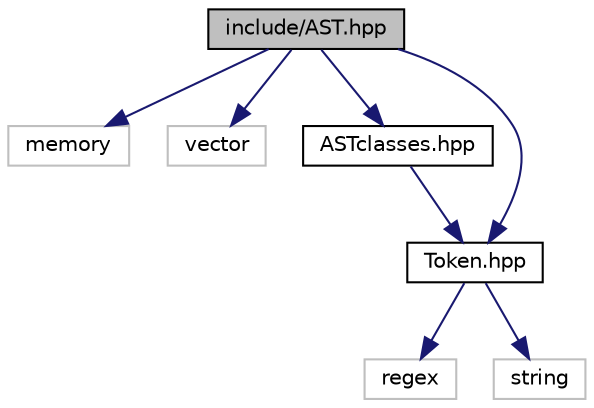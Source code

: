 digraph "include/AST.hpp"
{
 // LATEX_PDF_SIZE
  bgcolor="transparent";
  edge [fontname="Helvetica",fontsize="10",labelfontname="Helvetica",labelfontsize="10"];
  node [fontname="Helvetica",fontsize="10",shape=record];
  Node1 [label="include/AST.hpp",height=0.2,width=0.4,color="black", fillcolor="grey75", style="filled", fontcolor="black",tooltip="Узлы ДАС"];
  Node1 -> Node2 [color="midnightblue",fontsize="10",style="solid",fontname="Helvetica"];
  Node2 [label="memory",height=0.2,width=0.4,color="grey75",tooltip=" "];
  Node1 -> Node3 [color="midnightblue",fontsize="10",style="solid",fontname="Helvetica"];
  Node3 [label="vector",height=0.2,width=0.4,color="grey75",tooltip=" "];
  Node1 -> Node4 [color="midnightblue",fontsize="10",style="solid",fontname="Helvetica"];
  Node4 [label="ASTclasses.hpp",height=0.2,width=0.4,color="black",URL="$d8/de6/_a_s_tclasses_8hpp.html",tooltip="Базовые классы ДАС: абстрактный посетитель и абстрактный узел"];
  Node4 -> Node5 [color="midnightblue",fontsize="10",style="solid",fontname="Helvetica"];
  Node5 [label="Token.hpp",height=0.2,width=0.4,color="black",URL="$de/d32/_token_8hpp.html",tooltip="Классы для работы с токенами анализатора"];
  Node5 -> Node6 [color="midnightblue",fontsize="10",style="solid",fontname="Helvetica"];
  Node6 [label="regex",height=0.2,width=0.4,color="grey75",tooltip=" "];
  Node5 -> Node7 [color="midnightblue",fontsize="10",style="solid",fontname="Helvetica"];
  Node7 [label="string",height=0.2,width=0.4,color="grey75",tooltip=" "];
  Node1 -> Node5 [color="midnightblue",fontsize="10",style="solid",fontname="Helvetica"];
}
